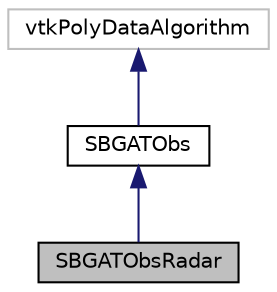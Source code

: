 digraph "SBGATObsRadar"
{
  edge [fontname="Helvetica",fontsize="10",labelfontname="Helvetica",labelfontsize="10"];
  node [fontname="Helvetica",fontsize="10",shape=record];
  Node3 [label="SBGATObsRadar",height=0.2,width=0.4,color="black", fillcolor="grey75", style="filled", fontcolor="black"];
  Node4 -> Node3 [dir="back",color="midnightblue",fontsize="10",style="solid",fontname="Helvetica"];
  Node4 [label="SBGATObs",height=0.2,width=0.4,color="black", fillcolor="white", style="filled",URL="$class_s_b_g_a_t_obs.html"];
  Node5 -> Node4 [dir="back",color="midnightblue",fontsize="10",style="solid",fontname="Helvetica"];
  Node5 [label="vtkPolyDataAlgorithm",height=0.2,width=0.4,color="grey75", fillcolor="white", style="filled"];
}
